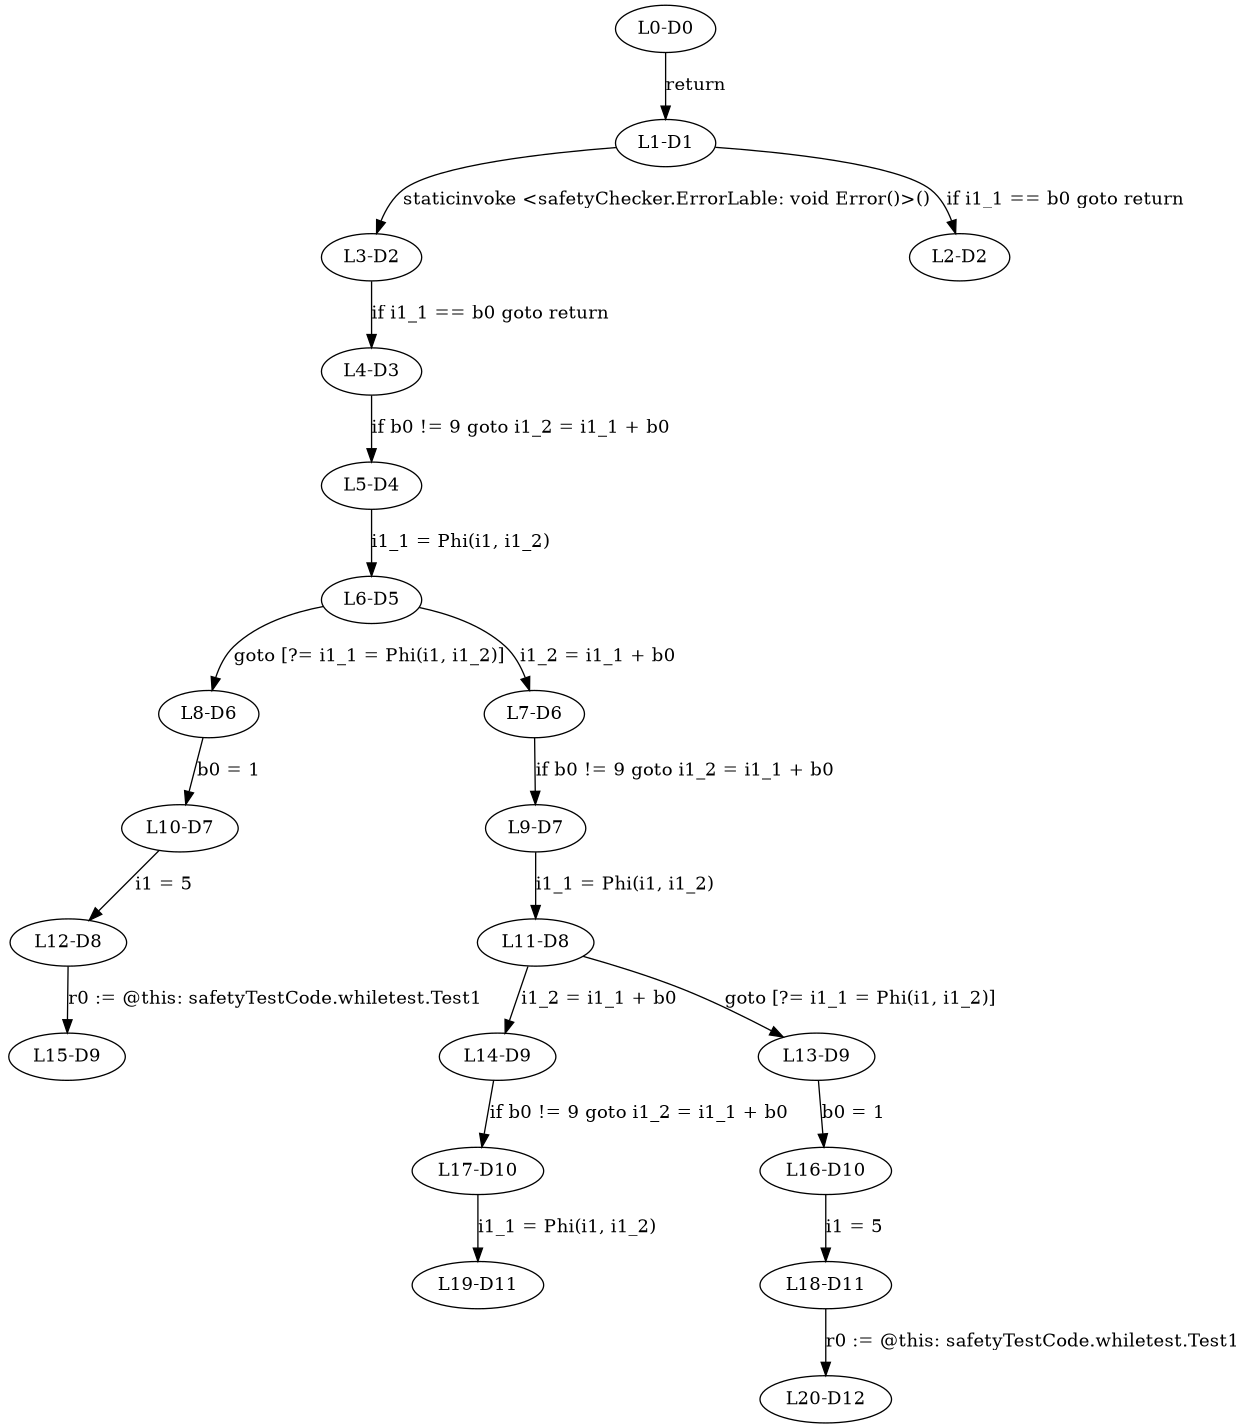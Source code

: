 digraph { 
	ratio="fill";
	size="8.3,11.7!";
	margin=0;
	"L0-D0" -> "L1-D1"[label="return"];
	"L1-D1" -> "L3-D2"[label="staticinvoke <safetyChecker.ErrorLable: void Error()>()"];
	"L1-D1" -> "L2-D2"[label="if i1_1 == b0 goto return"];
	"L3-D2" -> "L4-D3"[label="if i1_1 == b0 goto return"];
	"L4-D3" -> "L5-D4"[label="if b0 != 9 goto i1_2 = i1_1 + b0"];
	"L5-D4" -> "L6-D5"[label="i1_1 = Phi(i1, i1_2)"];
	"L6-D5" -> "L8-D6"[label="goto [?= i1_1 = Phi(i1, i1_2)]"];
	"L6-D5" -> "L7-D6"[label="i1_2 = i1_1 + b0"];
	"L8-D6" -> "L10-D7"[label="b0 = 1"];
	"L7-D6" -> "L9-D7"[label="if b0 != 9 goto i1_2 = i1_1 + b0"];
	"L10-D7" -> "L12-D8"[label="i1 = 5"];
	"L9-D7" -> "L11-D8"[label="i1_1 = Phi(i1, i1_2)"];
	"L12-D8" -> "L15-D9"[label="r0 := @this: safetyTestCode.whiletest.Test1"];
	"L11-D8" -> "L14-D9"[label="i1_2 = i1_1 + b0"];
	"L11-D8" -> "L13-D9"[label="goto [?= i1_1 = Phi(i1, i1_2)]"];
	"L14-D9" -> "L17-D10"[label="if b0 != 9 goto i1_2 = i1_1 + b0"];
	"L13-D9" -> "L16-D10"[label="b0 = 1"];
	"L17-D10" -> "L19-D11"[label="i1_1 = Phi(i1, i1_2)"];
	"L16-D10" -> "L18-D11"[label="i1 = 5"];
	"L18-D11" -> "L20-D12"[label="r0 := @this: safetyTestCode.whiletest.Test1"];
}